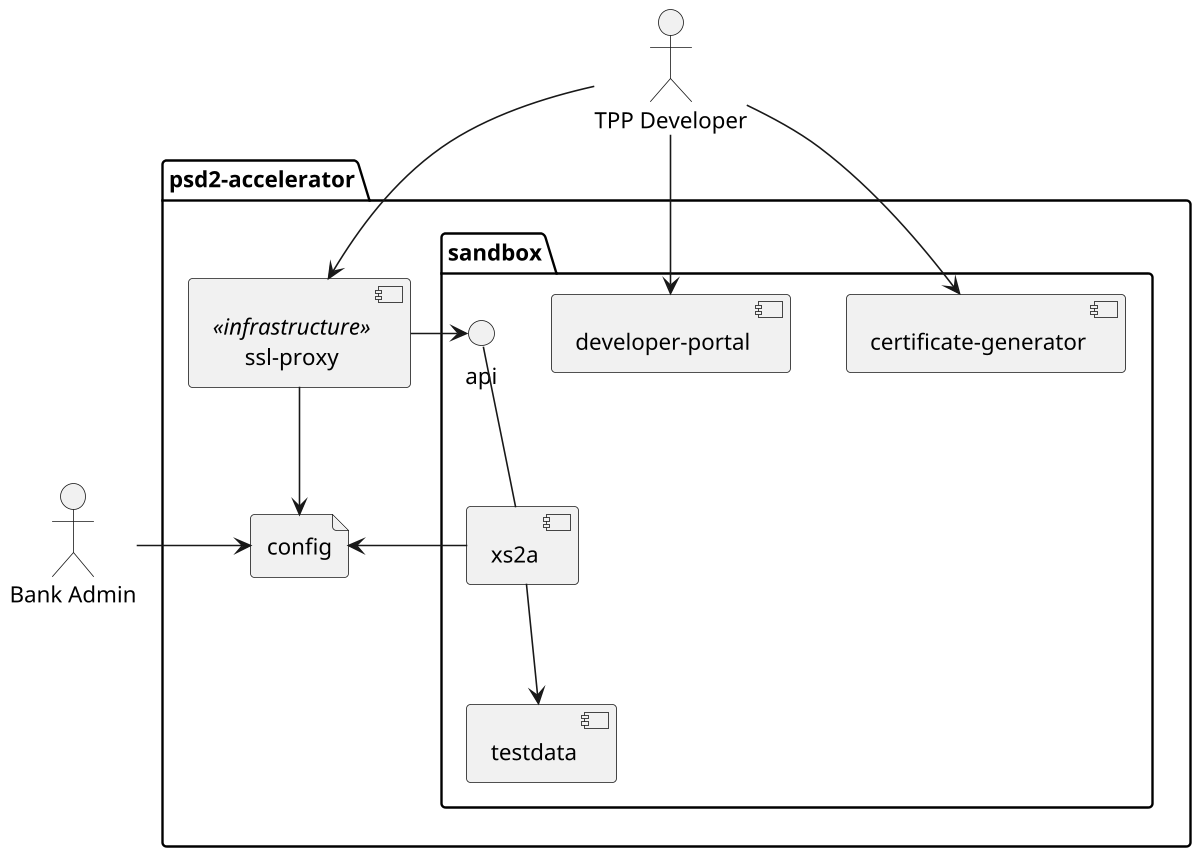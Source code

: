 @startuml whitebox-1

skinparam shadowing false
scale 1200 width

actor "Bank Admin" as badmin
actor "TPP Developer" as tppd

package psd2-accelerator {
  file config

  [ssl-proxy] <<infrastructure>>

  badmin -> [config]
  [ssl-proxy] -> config

  package sandbox {

    [ssl-proxy] -> () api

    [xs2a] --> [testdata]
    [xs2a] -> [config]

    tppd --> [ssl-proxy]

    () api -- [xs2a]
    api -[hidden] [certificate-generator]
    api -[hidden] [developer-portal]

    tppd --> [developer-portal]
    tppd --> [certificate-generator]
  }

}

@enduml
